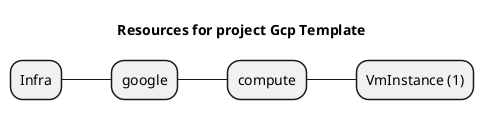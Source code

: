 @startmindmap
title Resources for project Gcp Template
skinparam monochrome true
+ Infra
++ google
+++ compute
++++ VmInstance (1)
@endmindmap